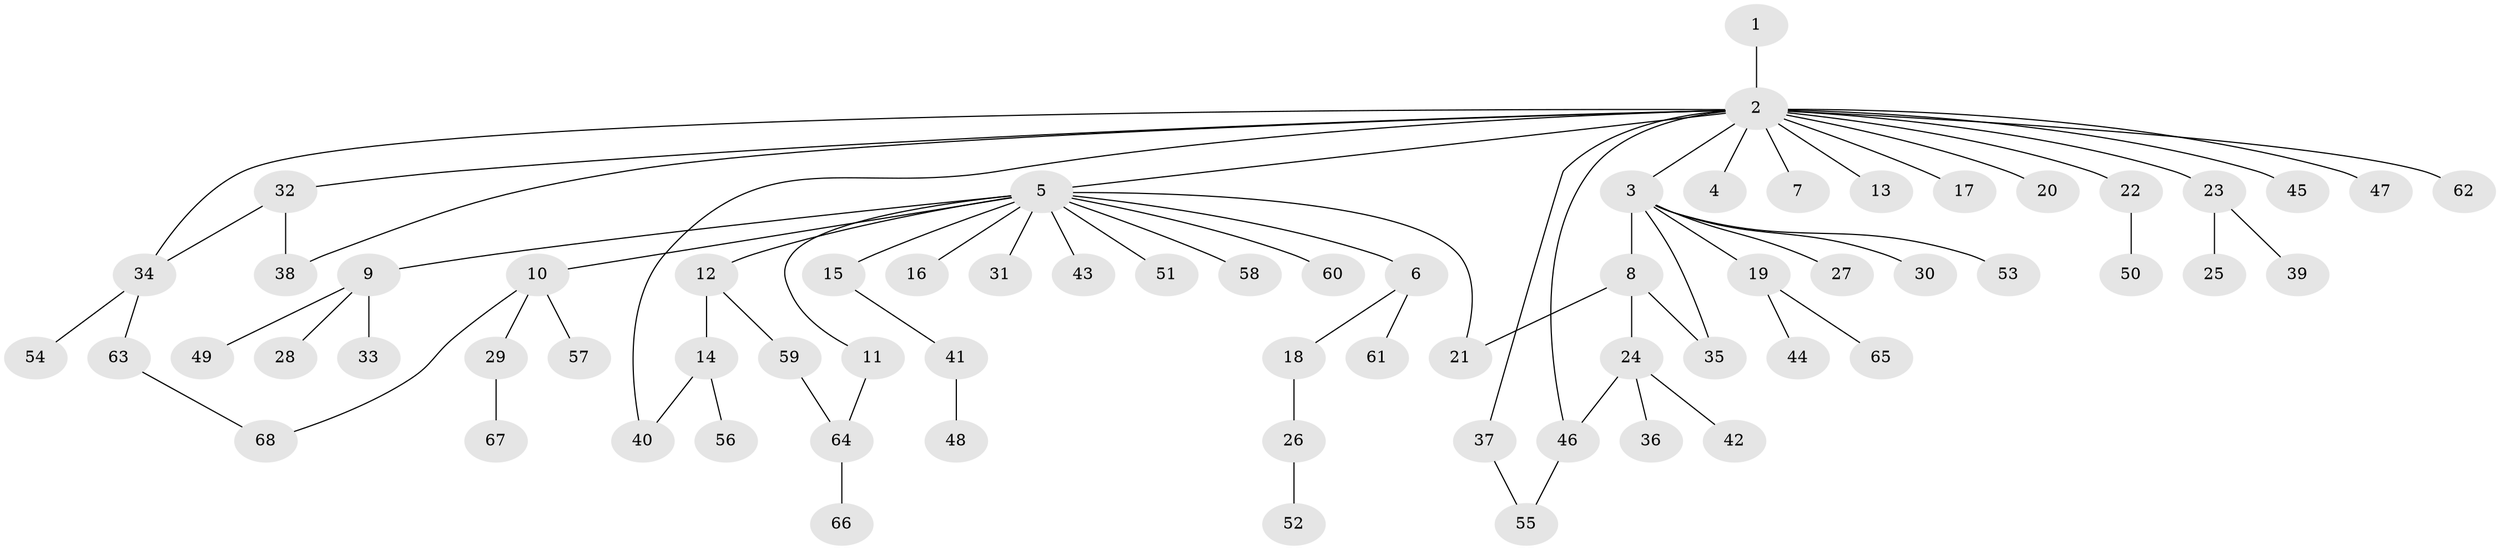 // coarse degree distribution, {3: 0.10714285714285714, 2: 0.2857142857142857, 1: 0.5357142857142857, 13: 0.03571428571428571, 11: 0.03571428571428571}
// Generated by graph-tools (version 1.1) at 2025/36/03/04/25 23:36:56]
// undirected, 68 vertices, 76 edges
graph export_dot {
  node [color=gray90,style=filled];
  1;
  2;
  3;
  4;
  5;
  6;
  7;
  8;
  9;
  10;
  11;
  12;
  13;
  14;
  15;
  16;
  17;
  18;
  19;
  20;
  21;
  22;
  23;
  24;
  25;
  26;
  27;
  28;
  29;
  30;
  31;
  32;
  33;
  34;
  35;
  36;
  37;
  38;
  39;
  40;
  41;
  42;
  43;
  44;
  45;
  46;
  47;
  48;
  49;
  50;
  51;
  52;
  53;
  54;
  55;
  56;
  57;
  58;
  59;
  60;
  61;
  62;
  63;
  64;
  65;
  66;
  67;
  68;
  1 -- 2;
  2 -- 3;
  2 -- 4;
  2 -- 5;
  2 -- 7;
  2 -- 13;
  2 -- 17;
  2 -- 20;
  2 -- 22;
  2 -- 23;
  2 -- 32;
  2 -- 34;
  2 -- 37;
  2 -- 38;
  2 -- 40;
  2 -- 45;
  2 -- 46;
  2 -- 47;
  2 -- 62;
  3 -- 8;
  3 -- 19;
  3 -- 27;
  3 -- 30;
  3 -- 35;
  3 -- 53;
  5 -- 6;
  5 -- 9;
  5 -- 10;
  5 -- 11;
  5 -- 12;
  5 -- 15;
  5 -- 16;
  5 -- 21;
  5 -- 31;
  5 -- 43;
  5 -- 51;
  5 -- 58;
  5 -- 60;
  6 -- 18;
  6 -- 61;
  8 -- 21;
  8 -- 24;
  8 -- 35;
  9 -- 28;
  9 -- 33;
  9 -- 49;
  10 -- 29;
  10 -- 57;
  10 -- 68;
  11 -- 64;
  12 -- 14;
  12 -- 59;
  14 -- 40;
  14 -- 56;
  15 -- 41;
  18 -- 26;
  19 -- 44;
  19 -- 65;
  22 -- 50;
  23 -- 25;
  23 -- 39;
  24 -- 36;
  24 -- 42;
  24 -- 46;
  26 -- 52;
  29 -- 67;
  32 -- 34;
  32 -- 38;
  34 -- 54;
  34 -- 63;
  37 -- 55;
  41 -- 48;
  46 -- 55;
  59 -- 64;
  63 -- 68;
  64 -- 66;
}
